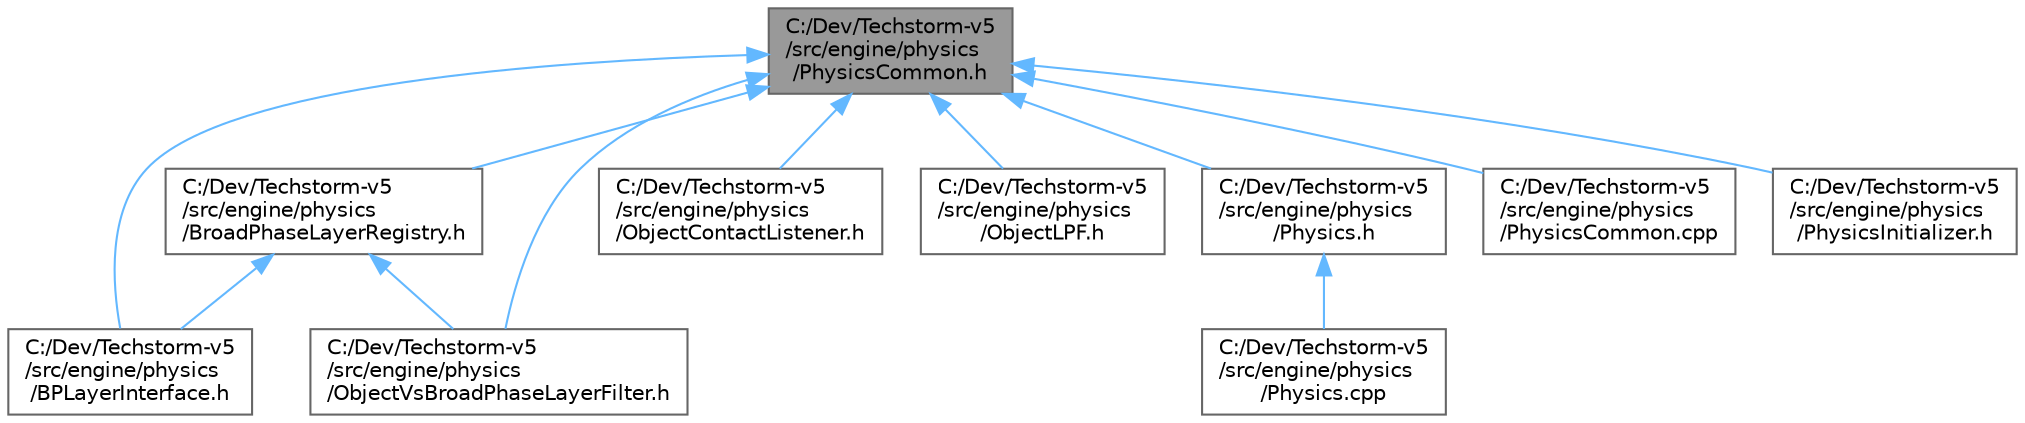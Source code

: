 digraph "C:/Dev/Techstorm-v5/src/engine/physics/PhysicsCommon.h"
{
 // LATEX_PDF_SIZE
  bgcolor="transparent";
  edge [fontname=Helvetica,fontsize=10,labelfontname=Helvetica,labelfontsize=10];
  node [fontname=Helvetica,fontsize=10,shape=box,height=0.2,width=0.4];
  Node1 [id="Node000001",label="C:/Dev/Techstorm-v5\l/src/engine/physics\l/PhysicsCommon.h",height=0.2,width=0.4,color="gray40", fillcolor="grey60", style="filled", fontcolor="black",tooltip=" "];
  Node1 -> Node2 [id="edge12_Node000001_Node000002",dir="back",color="steelblue1",style="solid",tooltip=" "];
  Node2 [id="Node000002",label="C:/Dev/Techstorm-v5\l/src/engine/physics\l/BPLayerInterface.h",height=0.2,width=0.4,color="grey40", fillcolor="white", style="filled",URL="$d7/d93/_b_p_layer_interface_8h.html",tooltip=" "];
  Node1 -> Node3 [id="edge13_Node000001_Node000003",dir="back",color="steelblue1",style="solid",tooltip=" "];
  Node3 [id="Node000003",label="C:/Dev/Techstorm-v5\l/src/engine/physics\l/BroadPhaseLayerRegistry.h",height=0.2,width=0.4,color="grey40", fillcolor="white", style="filled",URL="$d9/dcc/_broad_phase_layer_registry_8h.html",tooltip=" "];
  Node3 -> Node2 [id="edge14_Node000003_Node000002",dir="back",color="steelblue1",style="solid",tooltip=" "];
  Node3 -> Node4 [id="edge15_Node000003_Node000004",dir="back",color="steelblue1",style="solid",tooltip=" "];
  Node4 [id="Node000004",label="C:/Dev/Techstorm-v5\l/src/engine/physics\l/ObjectVsBroadPhaseLayerFilter.h",height=0.2,width=0.4,color="grey40", fillcolor="white", style="filled",URL="$df/d38/_object_vs_broad_phase_layer_filter_8h.html",tooltip=" "];
  Node1 -> Node5 [id="edge16_Node000001_Node000005",dir="back",color="steelblue1",style="solid",tooltip=" "];
  Node5 [id="Node000005",label="C:/Dev/Techstorm-v5\l/src/engine/physics\l/ObjectContactListener.h",height=0.2,width=0.4,color="grey40", fillcolor="white", style="filled",URL="$d4/d8c/_object_contact_listener_8h.html",tooltip=" "];
  Node1 -> Node6 [id="edge17_Node000001_Node000006",dir="back",color="steelblue1",style="solid",tooltip=" "];
  Node6 [id="Node000006",label="C:/Dev/Techstorm-v5\l/src/engine/physics\l/ObjectLPF.h",height=0.2,width=0.4,color="grey40", fillcolor="white", style="filled",URL="$df/d2b/_object_l_p_f_8h.html",tooltip=" "];
  Node1 -> Node4 [id="edge18_Node000001_Node000004",dir="back",color="steelblue1",style="solid",tooltip=" "];
  Node1 -> Node7 [id="edge19_Node000001_Node000007",dir="back",color="steelblue1",style="solid",tooltip=" "];
  Node7 [id="Node000007",label="C:/Dev/Techstorm-v5\l/src/engine/physics\l/Physics.h",height=0.2,width=0.4,color="grey40", fillcolor="white", style="filled",URL="$d8/d65/_physics_8h.html",tooltip=" "];
  Node7 -> Node8 [id="edge20_Node000007_Node000008",dir="back",color="steelblue1",style="solid",tooltip=" "];
  Node8 [id="Node000008",label="C:/Dev/Techstorm-v5\l/src/engine/physics\l/Physics.cpp",height=0.2,width=0.4,color="grey40", fillcolor="white", style="filled",URL="$d8/d6a/_physics_8cpp.html",tooltip=" "];
  Node1 -> Node9 [id="edge21_Node000001_Node000009",dir="back",color="steelblue1",style="solid",tooltip=" "];
  Node9 [id="Node000009",label="C:/Dev/Techstorm-v5\l/src/engine/physics\l/PhysicsCommon.cpp",height=0.2,width=0.4,color="grey40", fillcolor="white", style="filled",URL="$dd/d59/_physics_common_8cpp.html",tooltip=" "];
  Node1 -> Node10 [id="edge22_Node000001_Node000010",dir="back",color="steelblue1",style="solid",tooltip=" "];
  Node10 [id="Node000010",label="C:/Dev/Techstorm-v5\l/src/engine/physics\l/PhysicsInitializer.h",height=0.2,width=0.4,color="grey40", fillcolor="white", style="filled",URL="$db/dd7/_physics_initializer_8h.html",tooltip=" "];
}

